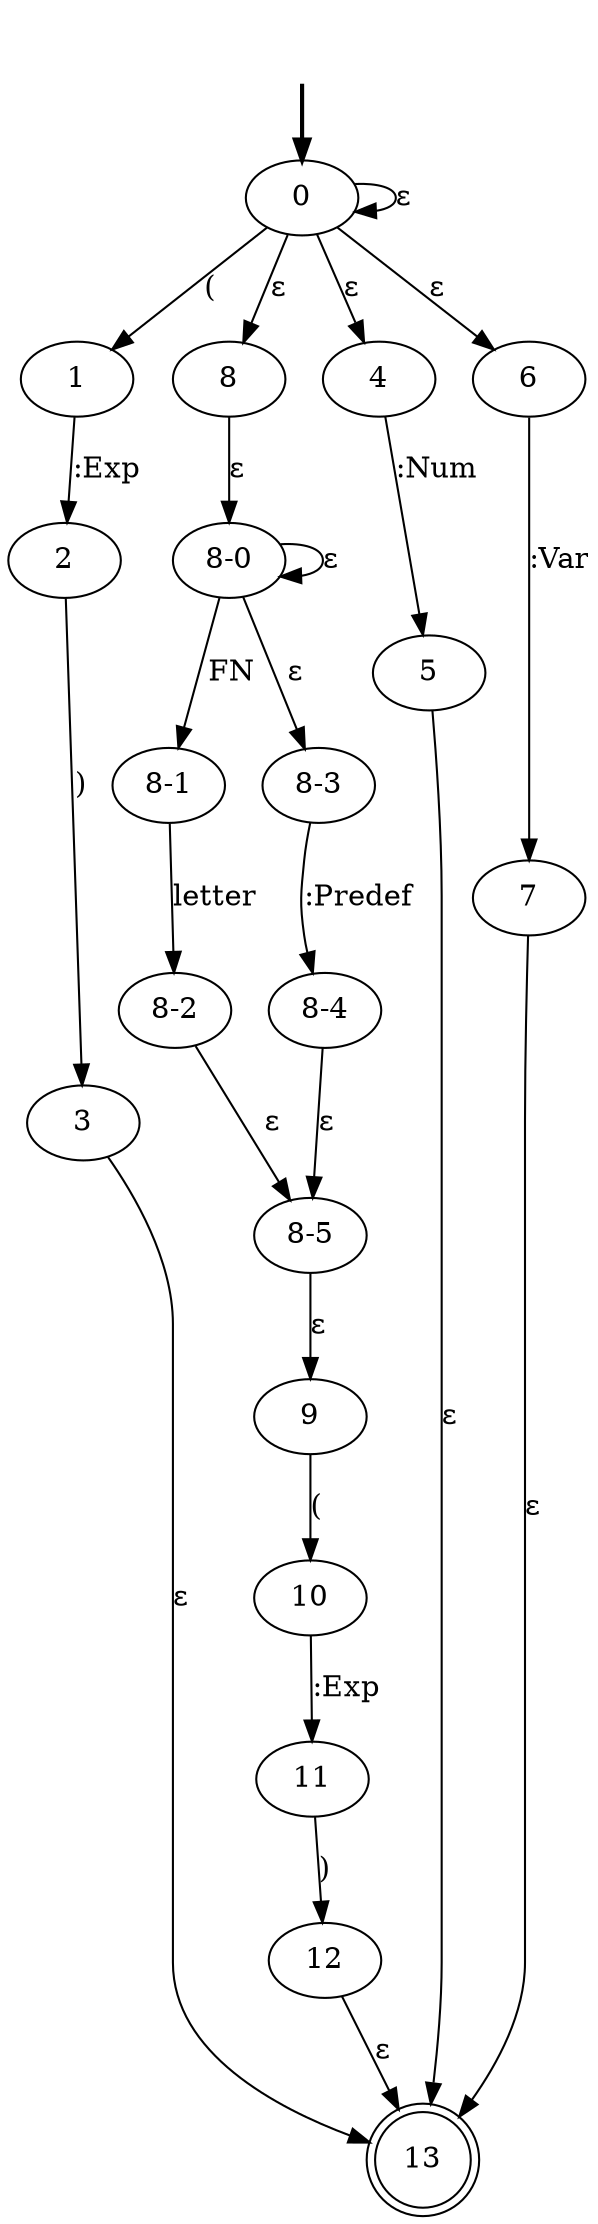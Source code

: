 digraph {
	fake0 [style=invisible]
	2
	5
	1
	"8-0"
	8
	"8-5"
	"8-4"
	10
	4
	"8-1"
	12
	3
	"8-2"
	0 [root=true]
	13 [shape=doublecircle]
	6
	7
	"8-3"
	9
	11
	fake0 -> 0 [style=bold]
	0 -> 1 [label="("]
	0 -> 4 [label="ε"]
	0 -> 6 [label="ε"]
	0 -> 0 [label="ε"]
	0 -> 8 [label="ε"]
	1 -> 2 [label=":Exp"]
	2 -> 3 [label=")"]
	4 -> 5 [label=":Num"]
	6 -> 7 [label=":Var"]
	8 -> "8-0" [label="ε"]
	"8-5" -> 9 [label="ε"]
	"8-0" -> "8-1" [label=FN]
	"8-0" -> "8-0" [label="ε"]
	"8-0" -> "8-3" [label="ε"]
	"8-1" -> "8-2" [label=letter]
	"8-3" -> "8-4" [label=":Predef"]
	"8-2" -> "8-5" [label="ε"]
	"8-4" -> "8-5" [label="ε"]
	9 -> 10 [label="("]
	10 -> 11 [label=":Exp"]
	11 -> 12 [label=")"]
	3 -> 13 [label="ε"]
	5 -> 13 [label="ε"]
	7 -> 13 [label="ε"]
	12 -> 13 [label="ε"]
}

